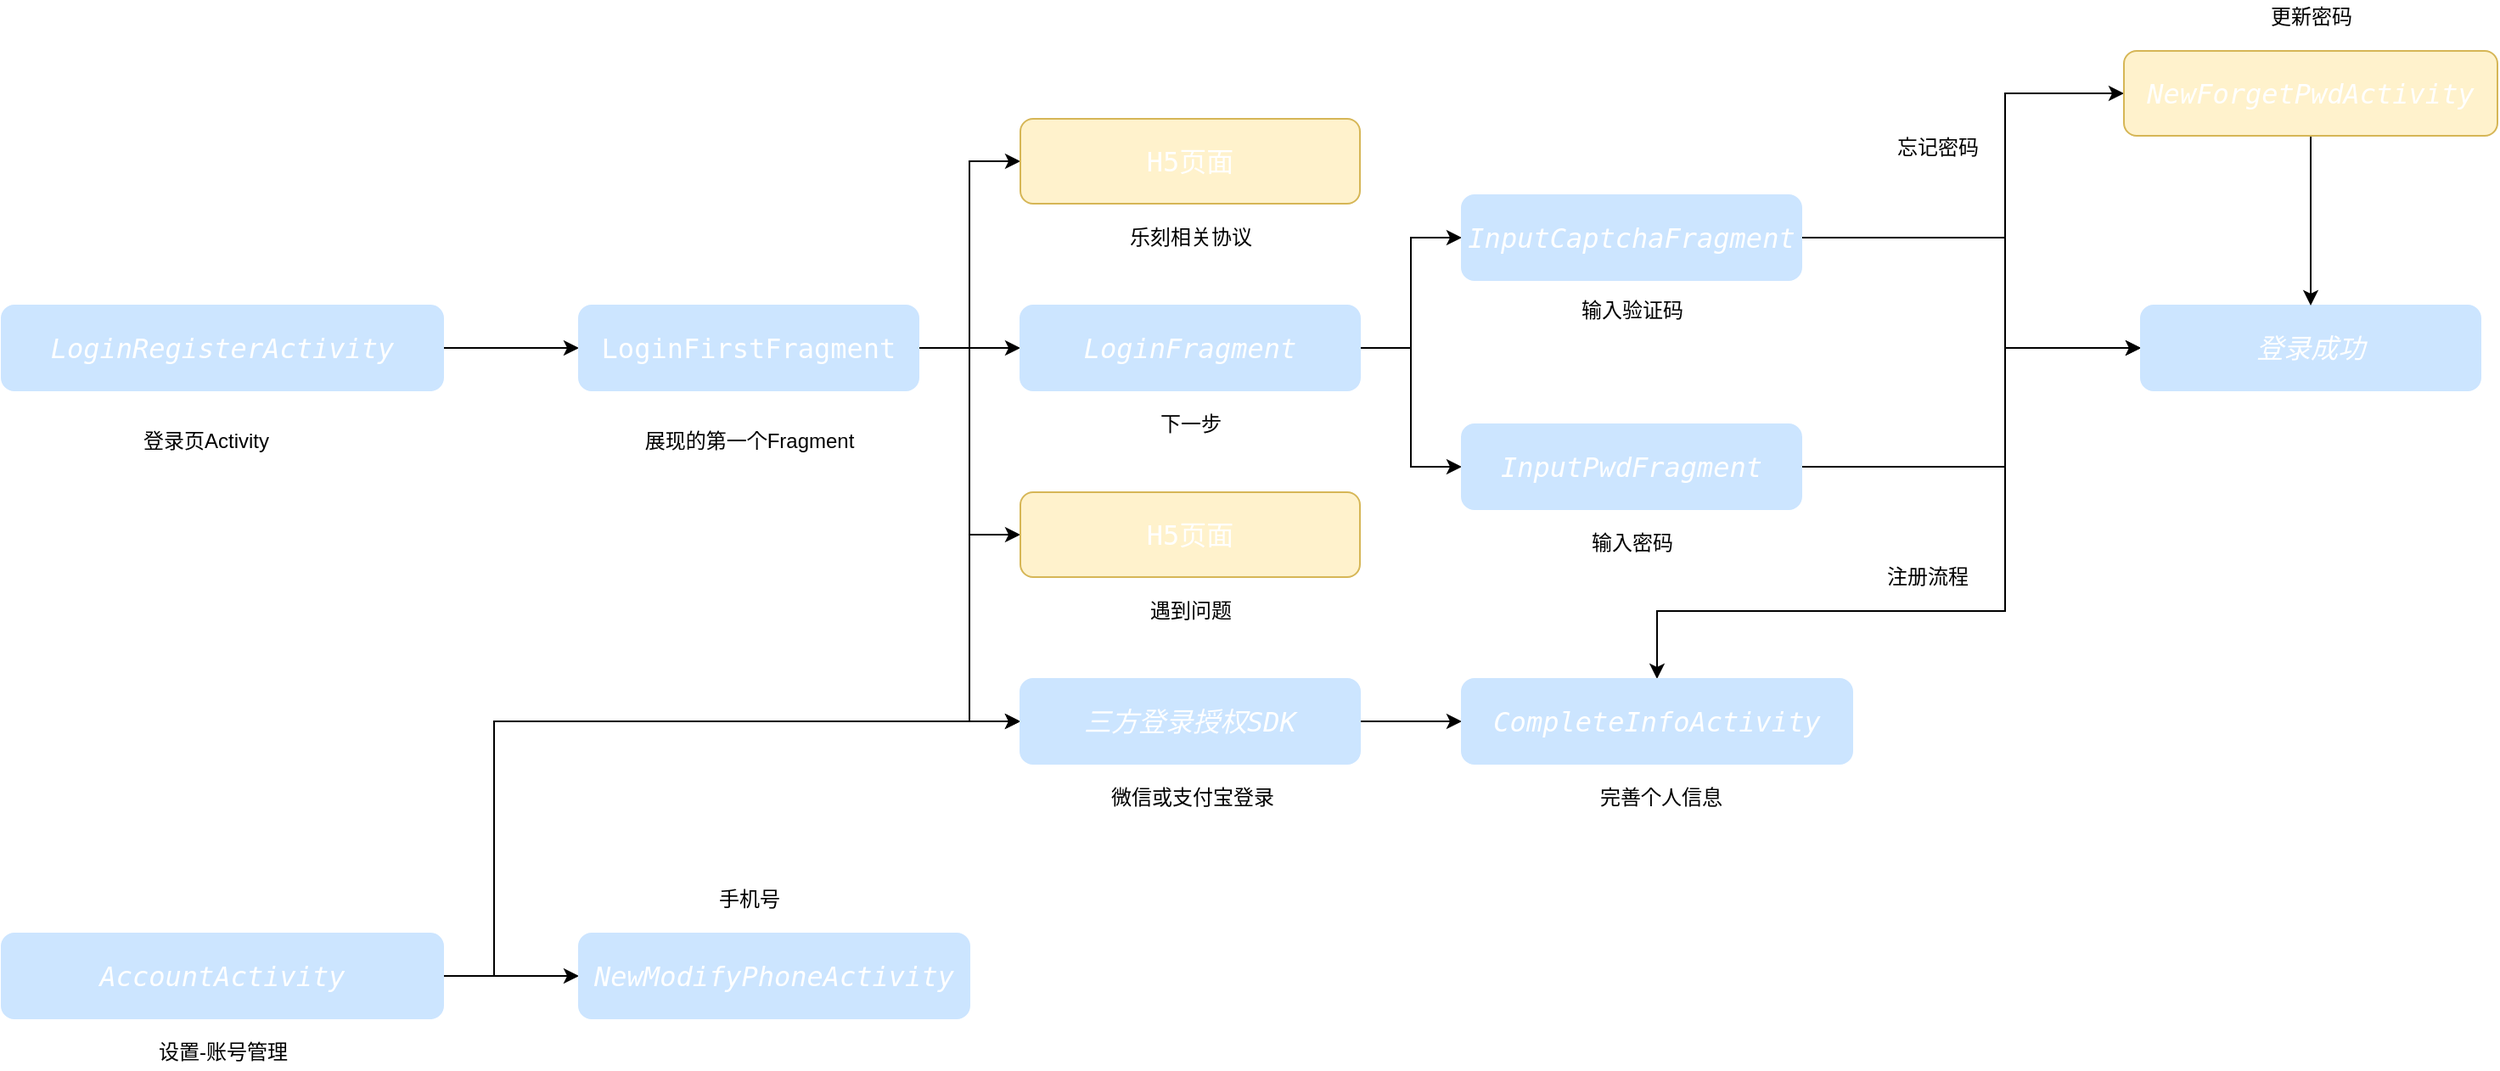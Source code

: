 <mxfile version="14.8.2" type="github">
  <diagram id="nYQA_SCFP9z7AsmTdMuE" name="第 1 页">
    <mxGraphModel dx="1395" dy="909" grid="1" gridSize="10" guides="1" tooltips="1" connect="1" arrows="1" fold="1" page="1" pageScale="1" pageWidth="3300" pageHeight="2339" math="0" shadow="0">
      <root>
        <mxCell id="0" />
        <mxCell id="1" parent="0" />
        <mxCell id="pK-iJ0P--daHXMUOZHyA-3" style="edgeStyle=orthogonalEdgeStyle;rounded=0;orthogonalLoop=1;jettySize=auto;html=1;exitX=1;exitY=0.5;exitDx=0;exitDy=0;fontColor=#FFFFFF;" edge="1" parent="1" source="pK-iJ0P--daHXMUOZHyA-1" target="pK-iJ0P--daHXMUOZHyA-2">
          <mxGeometry relative="1" as="geometry" />
        </mxCell>
        <mxCell id="pK-iJ0P--daHXMUOZHyA-1" value="&lt;pre style=&quot;font-family: menlo, monospace; font-size: 12pt;&quot;&gt;&lt;span style=&quot;font-style: italic;&quot;&gt;LoginRegisterActivity&lt;/span&gt;&lt;/pre&gt;" style="rounded=1;whiteSpace=wrap;html=1;fillColor=#cce5ff;fontColor=#FFFFFF;labelBackgroundColor=none;strokeColor=#CCE5FF;" vertex="1" parent="1">
          <mxGeometry x="220" y="490" width="260" height="50" as="geometry" />
        </mxCell>
        <mxCell id="pK-iJ0P--daHXMUOZHyA-9" style="edgeStyle=orthogonalEdgeStyle;rounded=0;orthogonalLoop=1;jettySize=auto;html=1;exitX=1;exitY=0.5;exitDx=0;exitDy=0;entryX=0;entryY=0.5;entryDx=0;entryDy=0;fontColor=#000000;" edge="1" parent="1" source="pK-iJ0P--daHXMUOZHyA-2" target="pK-iJ0P--daHXMUOZHyA-6">
          <mxGeometry relative="1" as="geometry" />
        </mxCell>
        <mxCell id="pK-iJ0P--daHXMUOZHyA-10" style="edgeStyle=orthogonalEdgeStyle;rounded=0;orthogonalLoop=1;jettySize=auto;html=1;exitX=1;exitY=0.5;exitDx=0;exitDy=0;entryX=0;entryY=0.5;entryDx=0;entryDy=0;fontColor=#000000;" edge="1" parent="1" source="pK-iJ0P--daHXMUOZHyA-2" target="pK-iJ0P--daHXMUOZHyA-7">
          <mxGeometry relative="1" as="geometry" />
        </mxCell>
        <mxCell id="pK-iJ0P--daHXMUOZHyA-11" style="edgeStyle=orthogonalEdgeStyle;rounded=0;orthogonalLoop=1;jettySize=auto;html=1;exitX=1;exitY=0.5;exitDx=0;exitDy=0;entryX=0;entryY=0.5;entryDx=0;entryDy=0;fontColor=#000000;" edge="1" parent="1" source="pK-iJ0P--daHXMUOZHyA-2" target="pK-iJ0P--daHXMUOZHyA-8">
          <mxGeometry relative="1" as="geometry" />
        </mxCell>
        <mxCell id="pK-iJ0P--daHXMUOZHyA-42" style="edgeStyle=orthogonalEdgeStyle;rounded=0;orthogonalLoop=1;jettySize=auto;html=1;exitX=1;exitY=0.5;exitDx=0;exitDy=0;entryX=0;entryY=0.5;entryDx=0;entryDy=0;fontSize=15;fontColor=#000000;" edge="1" parent="1" source="pK-iJ0P--daHXMUOZHyA-2" target="pK-iJ0P--daHXMUOZHyA-38">
          <mxGeometry relative="1" as="geometry" />
        </mxCell>
        <mxCell id="pK-iJ0P--daHXMUOZHyA-2" value="&lt;pre style=&quot;font-family: menlo, monospace; font-size: 12pt;&quot;&gt;LoginFirstFragment&lt;/pre&gt;" style="rounded=1;whiteSpace=wrap;html=1;labelBackgroundColor=none;fontColor=#FFFFFF;fillColor=#CCE5FF;strokeColor=#CCE5FF;" vertex="1" parent="1">
          <mxGeometry x="560" y="490" width="200" height="50" as="geometry" />
        </mxCell>
        <mxCell id="pK-iJ0P--daHXMUOZHyA-4" value="&lt;font color=&quot;#000000&quot;&gt;登录页Activity&lt;/font&gt;" style="text;html=1;align=center;verticalAlign=middle;resizable=0;points=[];autosize=1;strokeColor=none;fontColor=#FFFFFF;" vertex="1" parent="1">
          <mxGeometry x="295" y="560" width="90" height="20" as="geometry" />
        </mxCell>
        <mxCell id="pK-iJ0P--daHXMUOZHyA-5" value="展现的第一个Fragment&lt;br&gt;" style="text;html=1;align=center;verticalAlign=middle;resizable=0;points=[];autosize=1;strokeColor=none;" vertex="1" parent="1">
          <mxGeometry x="590" y="560" width="140" height="20" as="geometry" />
        </mxCell>
        <mxCell id="pK-iJ0P--daHXMUOZHyA-6" value="&lt;pre style=&quot;font-family: &amp;#34;menlo&amp;#34; , monospace ; font-size: 12pt&quot;&gt;H5页面&lt;/pre&gt;" style="rounded=1;whiteSpace=wrap;html=1;fillColor=#fff2cc;strokeColor=#d6b656;labelBackgroundColor=none;fontColor=#FFFFFF;" vertex="1" parent="1">
          <mxGeometry x="820" y="380" width="200" height="50" as="geometry" />
        </mxCell>
        <mxCell id="pK-iJ0P--daHXMUOZHyA-20" style="edgeStyle=orthogonalEdgeStyle;rounded=0;orthogonalLoop=1;jettySize=auto;html=1;exitX=1;exitY=0.5;exitDx=0;exitDy=0;entryX=0;entryY=0.5;entryDx=0;entryDy=0;fontColor=#000000;" edge="1" parent="1" source="pK-iJ0P--daHXMUOZHyA-7" target="pK-iJ0P--daHXMUOZHyA-18">
          <mxGeometry relative="1" as="geometry" />
        </mxCell>
        <mxCell id="pK-iJ0P--daHXMUOZHyA-21" style="edgeStyle=orthogonalEdgeStyle;rounded=0;orthogonalLoop=1;jettySize=auto;html=1;exitX=1;exitY=0.5;exitDx=0;exitDy=0;entryX=0;entryY=0.5;entryDx=0;entryDy=0;fontColor=#000000;" edge="1" parent="1" source="pK-iJ0P--daHXMUOZHyA-7" target="pK-iJ0P--daHXMUOZHyA-19">
          <mxGeometry relative="1" as="geometry" />
        </mxCell>
        <mxCell id="pK-iJ0P--daHXMUOZHyA-7" value="&lt;pre style=&quot;font-family: &amp;#34;menlo&amp;#34; , monospace ; font-size: 12pt&quot;&gt;&lt;pre style=&quot;font-family: &amp;#34;menlo&amp;#34; , monospace ; font-size: 12pt&quot;&gt;&lt;span style=&quot;font-style: italic&quot;&gt;LoginFragment&lt;/span&gt;&lt;/pre&gt;&lt;/pre&gt;" style="rounded=1;whiteSpace=wrap;html=1;labelBackgroundColor=none;fontColor=#FFFFFF;fillColor=#CCE5FF;strokeColor=#CCE5FF;" vertex="1" parent="1">
          <mxGeometry x="820" y="490" width="200" height="50" as="geometry" />
        </mxCell>
        <mxCell id="pK-iJ0P--daHXMUOZHyA-8" value="&lt;pre style=&quot;font-family: &amp;#34;menlo&amp;#34; , monospace ; font-size: 12pt&quot;&gt;H5页面&lt;/pre&gt;" style="rounded=1;whiteSpace=wrap;html=1;fillColor=#fff2cc;strokeColor=#d6b656;labelBackgroundColor=none;fontColor=#FFFFFF;" vertex="1" parent="1">
          <mxGeometry x="820" y="600" width="200" height="50" as="geometry" />
        </mxCell>
        <mxCell id="pK-iJ0P--daHXMUOZHyA-12" value="乐刻相关协议" style="text;html=1;align=center;verticalAlign=middle;resizable=0;points=[];autosize=1;strokeColor=none;" vertex="1" parent="1">
          <mxGeometry x="875" y="440" width="90" height="20" as="geometry" />
        </mxCell>
        <mxCell id="pK-iJ0P--daHXMUOZHyA-13" value="下一步" style="text;html=1;align=center;verticalAlign=middle;resizable=0;points=[];autosize=1;strokeColor=none;" vertex="1" parent="1">
          <mxGeometry x="895" y="550" width="50" height="20" as="geometry" />
        </mxCell>
        <mxCell id="pK-iJ0P--daHXMUOZHyA-14" value="遇到问题" style="text;html=1;align=center;verticalAlign=middle;resizable=0;points=[];autosize=1;strokeColor=none;" vertex="1" parent="1">
          <mxGeometry x="890" y="660" width="60" height="20" as="geometry" />
        </mxCell>
        <mxCell id="pK-iJ0P--daHXMUOZHyA-27" style="edgeStyle=orthogonalEdgeStyle;rounded=0;orthogonalLoop=1;jettySize=auto;html=1;exitX=1;exitY=0.5;exitDx=0;exitDy=0;entryX=0;entryY=0.5;entryDx=0;entryDy=0;fontColor=#000000;" edge="1" parent="1" source="pK-iJ0P--daHXMUOZHyA-18" target="pK-iJ0P--daHXMUOZHyA-26">
          <mxGeometry relative="1" as="geometry">
            <Array as="points">
              <mxPoint x="1400" y="450" />
              <mxPoint x="1400" y="515" />
            </Array>
          </mxGeometry>
        </mxCell>
        <mxCell id="pK-iJ0P--daHXMUOZHyA-50" style="edgeStyle=orthogonalEdgeStyle;rounded=0;orthogonalLoop=1;jettySize=auto;html=1;exitX=1;exitY=0.5;exitDx=0;exitDy=0;fontSize=15;fontColor=#000000;" edge="1" parent="1" source="pK-iJ0P--daHXMUOZHyA-18" target="pK-iJ0P--daHXMUOZHyA-46">
          <mxGeometry relative="1" as="geometry">
            <Array as="points">
              <mxPoint x="1400" y="450" />
              <mxPoint x="1400" y="670" />
              <mxPoint x="1195" y="670" />
            </Array>
          </mxGeometry>
        </mxCell>
        <mxCell id="pK-iJ0P--daHXMUOZHyA-18" value="&lt;pre style=&quot;font-family: &amp;#34;menlo&amp;#34; , monospace ; font-size: 12pt&quot;&gt;&lt;pre style=&quot;font-family: &amp;#34;menlo&amp;#34; , monospace ; font-size: 12pt&quot;&gt;&lt;pre style=&quot;font-family: &amp;#34;menlo&amp;#34; , monospace ; font-size: 12pt&quot;&gt;&lt;span style=&quot;font-style: italic&quot;&gt;InputCaptchaFragment&lt;/span&gt;&lt;/pre&gt;&lt;/pre&gt;&lt;/pre&gt;" style="rounded=1;whiteSpace=wrap;html=1;labelBackgroundColor=none;fontColor=#FFFFFF;fillColor=#CCE5FF;strokeColor=#CCE5FF;" vertex="1" parent="1">
          <mxGeometry x="1080" y="425" width="200" height="50" as="geometry" />
        </mxCell>
        <mxCell id="pK-iJ0P--daHXMUOZHyA-28" style="edgeStyle=orthogonalEdgeStyle;rounded=0;orthogonalLoop=1;jettySize=auto;html=1;exitX=1;exitY=0.5;exitDx=0;exitDy=0;entryX=0;entryY=0.5;entryDx=0;entryDy=0;fontColor=#000000;" edge="1" parent="1" source="pK-iJ0P--daHXMUOZHyA-19" target="pK-iJ0P--daHXMUOZHyA-26">
          <mxGeometry relative="1" as="geometry">
            <Array as="points">
              <mxPoint x="1400" y="585" />
              <mxPoint x="1400" y="515" />
            </Array>
          </mxGeometry>
        </mxCell>
        <mxCell id="pK-iJ0P--daHXMUOZHyA-48" style="edgeStyle=orthogonalEdgeStyle;rounded=0;orthogonalLoop=1;jettySize=auto;html=1;exitX=1;exitY=0.5;exitDx=0;exitDy=0;entryX=0;entryY=0.5;entryDx=0;entryDy=0;fontSize=15;fontColor=#000000;" edge="1" parent="1" source="pK-iJ0P--daHXMUOZHyA-19" target="pK-iJ0P--daHXMUOZHyA-31">
          <mxGeometry relative="1" as="geometry">
            <Array as="points">
              <mxPoint x="1400" y="585" />
              <mxPoint x="1400" y="365" />
            </Array>
          </mxGeometry>
        </mxCell>
        <mxCell id="pK-iJ0P--daHXMUOZHyA-19" value="&lt;pre style=&quot;font-family: &amp;#34;menlo&amp;#34; , monospace ; font-size: 12pt&quot;&gt;&lt;pre style=&quot;font-family: &amp;#34;menlo&amp;#34; , monospace ; font-size: 12pt&quot;&gt;&lt;pre style=&quot;font-family: &amp;#34;menlo&amp;#34; , monospace ; font-size: 12pt&quot;&gt;&lt;span style=&quot;font-style: italic&quot;&gt;InputPwdFragment&lt;/span&gt;&lt;/pre&gt;&lt;/pre&gt;&lt;/pre&gt;" style="rounded=1;whiteSpace=wrap;html=1;labelBackgroundColor=none;fontColor=#FFFFFF;fillColor=#CCE5FF;strokeColor=#CCE5FF;" vertex="1" parent="1">
          <mxGeometry x="1080" y="560" width="200" height="50" as="geometry" />
        </mxCell>
        <mxCell id="pK-iJ0P--daHXMUOZHyA-22" value="输入验证码" style="text;html=1;align=center;verticalAlign=middle;resizable=0;points=[];autosize=1;strokeColor=none;" vertex="1" parent="1">
          <mxGeometry x="1140" y="483" width="80" height="20" as="geometry" />
        </mxCell>
        <mxCell id="pK-iJ0P--daHXMUOZHyA-23" value="输入密码" style="text;html=1;align=center;verticalAlign=middle;resizable=0;points=[];autosize=1;strokeColor=none;" vertex="1" parent="1">
          <mxGeometry x="1150" y="620" width="60" height="20" as="geometry" />
        </mxCell>
        <mxCell id="pK-iJ0P--daHXMUOZHyA-26" value="&lt;pre style=&quot;font-family: &amp;#34;menlo&amp;#34; , monospace ; font-size: 12pt&quot;&gt;&lt;pre style=&quot;font-family: &amp;#34;menlo&amp;#34; , monospace ; font-size: 12pt&quot;&gt;&lt;span style=&quot;font-style: italic&quot;&gt;登录成功&lt;/span&gt;&lt;/pre&gt;&lt;/pre&gt;" style="rounded=1;whiteSpace=wrap;html=1;labelBackgroundColor=none;fontColor=#FFFFFF;fillColor=#CCE5FF;strokeColor=#CCE5FF;" vertex="1" parent="1">
          <mxGeometry x="1480" y="490" width="200" height="50" as="geometry" />
        </mxCell>
        <mxCell id="pK-iJ0P--daHXMUOZHyA-30" value="忘记密码" style="text;html=1;align=center;verticalAlign=middle;resizable=0;points=[];autosize=1;strokeColor=none;fontColor=#000000;" vertex="1" parent="1">
          <mxGeometry x="1330" y="387" width="60" height="20" as="geometry" />
        </mxCell>
        <mxCell id="pK-iJ0P--daHXMUOZHyA-49" style="edgeStyle=orthogonalEdgeStyle;rounded=0;orthogonalLoop=1;jettySize=auto;html=1;exitX=0.5;exitY=1;exitDx=0;exitDy=0;fontSize=15;fontColor=#000000;" edge="1" parent="1" source="pK-iJ0P--daHXMUOZHyA-31" target="pK-iJ0P--daHXMUOZHyA-26">
          <mxGeometry relative="1" as="geometry" />
        </mxCell>
        <mxCell id="pK-iJ0P--daHXMUOZHyA-31" value="&lt;pre style=&quot;font-family: &amp;#34;menlo&amp;#34; , monospace ; font-size: 12pt&quot;&gt;&lt;pre style=&quot;font-family: &amp;#34;menlo&amp;#34; , monospace ; font-size: 12pt&quot;&gt;&lt;span style=&quot;font-style: italic&quot;&gt;NewForgetPwdActivity&lt;/span&gt;&lt;/pre&gt;&lt;/pre&gt;" style="rounded=1;whiteSpace=wrap;html=1;fillColor=#fff2cc;strokeColor=#d6b656;labelBackgroundColor=none;fontColor=#FFFFFF;" vertex="1" parent="1">
          <mxGeometry x="1470" y="340" width="220" height="50" as="geometry" />
        </mxCell>
        <mxCell id="pK-iJ0P--daHXMUOZHyA-33" value="更新密码" style="text;html=1;align=center;verticalAlign=middle;resizable=0;points=[];autosize=1;strokeColor=none;fontColor=#000000;" vertex="1" parent="1">
          <mxGeometry x="1550" y="310" width="60" height="20" as="geometry" />
        </mxCell>
        <mxCell id="pK-iJ0P--daHXMUOZHyA-44" style="edgeStyle=orthogonalEdgeStyle;rounded=0;orthogonalLoop=1;jettySize=auto;html=1;exitX=1;exitY=0.5;exitDx=0;exitDy=0;entryX=0;entryY=0.5;entryDx=0;entryDy=0;fontSize=15;fontColor=#000000;" edge="1" parent="1" source="pK-iJ0P--daHXMUOZHyA-35" target="pK-iJ0P--daHXMUOZHyA-38">
          <mxGeometry relative="1" as="geometry">
            <Array as="points">
              <mxPoint x="510" y="885" />
              <mxPoint x="510" y="735" />
            </Array>
          </mxGeometry>
        </mxCell>
        <mxCell id="pK-iJ0P--daHXMUOZHyA-45" style="edgeStyle=orthogonalEdgeStyle;rounded=0;orthogonalLoop=1;jettySize=auto;html=1;exitX=1;exitY=0.5;exitDx=0;exitDy=0;entryX=0;entryY=0.5;entryDx=0;entryDy=0;fontSize=15;fontColor=#000000;" edge="1" parent="1" source="pK-iJ0P--daHXMUOZHyA-35" target="pK-iJ0P--daHXMUOZHyA-41">
          <mxGeometry relative="1" as="geometry" />
        </mxCell>
        <mxCell id="pK-iJ0P--daHXMUOZHyA-35" value="&lt;pre style=&quot;font-family: &amp;#34;menlo&amp;#34; , monospace ; font-size: 12pt&quot;&gt;&lt;pre style=&quot;font-family: &amp;#34;menlo&amp;#34; , monospace ; font-size: 12pt&quot;&gt;&lt;span style=&quot;font-style: italic&quot;&gt;AccountActivity&lt;/span&gt;&lt;/pre&gt;&lt;/pre&gt;" style="rounded=1;whiteSpace=wrap;html=1;fillColor=#cce5ff;fontColor=#FFFFFF;labelBackgroundColor=none;strokeColor=#CCE5FF;" vertex="1" parent="1">
          <mxGeometry x="220" y="860" width="260" height="50" as="geometry" />
        </mxCell>
        <mxCell id="pK-iJ0P--daHXMUOZHyA-37" value="&lt;font color=&quot;#000000&quot;&gt;设置-账号管理&lt;/font&gt;" style="text;html=1;align=center;verticalAlign=middle;resizable=0;points=[];autosize=1;strokeColor=none;fontColor=#FFFFFF;" vertex="1" parent="1">
          <mxGeometry x="305" y="920" width="90" height="20" as="geometry" />
        </mxCell>
        <mxCell id="pK-iJ0P--daHXMUOZHyA-47" style="edgeStyle=orthogonalEdgeStyle;rounded=0;orthogonalLoop=1;jettySize=auto;html=1;exitX=1;exitY=0.5;exitDx=0;exitDy=0;entryX=0;entryY=0.5;entryDx=0;entryDy=0;fontSize=15;fontColor=#000000;" edge="1" parent="1" source="pK-iJ0P--daHXMUOZHyA-38" target="pK-iJ0P--daHXMUOZHyA-46">
          <mxGeometry relative="1" as="geometry" />
        </mxCell>
        <mxCell id="pK-iJ0P--daHXMUOZHyA-38" value="&lt;pre style=&quot;font-family: &amp;#34;menlo&amp;#34; , monospace ; font-size: 12pt&quot;&gt;&lt;pre style=&quot;font-family: &amp;#34;menlo&amp;#34; , monospace ; font-size: 12pt&quot;&gt;&lt;pre style=&quot;font-family: &amp;#34;menlo&amp;#34; , monospace ; font-size: 12pt&quot;&gt;&lt;i&gt;三方登录授权SDK&lt;/i&gt;&lt;/pre&gt;&lt;/pre&gt;&lt;/pre&gt;" style="rounded=1;whiteSpace=wrap;html=1;labelBackgroundColor=none;fontColor=#FFFFFF;fillColor=#CCE5FF;strokeColor=#CCE5FF;" vertex="1" parent="1">
          <mxGeometry x="820" y="710" width="200" height="50" as="geometry" />
        </mxCell>
        <mxCell id="pK-iJ0P--daHXMUOZHyA-40" value="&lt;font color=&quot;#000000&quot;&gt;手机号&lt;/font&gt;" style="text;html=1;align=center;verticalAlign=middle;resizable=0;points=[];autosize=1;strokeColor=none;fontColor=#FFFFFF;" vertex="1" parent="1">
          <mxGeometry x="635" y="830" width="50" height="20" as="geometry" />
        </mxCell>
        <mxCell id="pK-iJ0P--daHXMUOZHyA-41" value="&lt;pre style=&quot;font-family: &amp;#34;menlo&amp;#34; , monospace ; font-size: 12pt&quot;&gt;&lt;pre style=&quot;font-family: &amp;#34;menlo&amp;#34; , monospace ; font-size: 12pt&quot;&gt;&lt;pre style=&quot;font-family: &amp;#34;menlo&amp;#34; , monospace ; font-size: 12pt&quot;&gt;&lt;span style=&quot;font-style: italic&quot;&gt;NewModifyPhoneActivity&lt;/span&gt;&lt;/pre&gt;&lt;/pre&gt;&lt;/pre&gt;" style="rounded=1;whiteSpace=wrap;html=1;labelBackgroundColor=none;fontColor=#FFFFFF;fillColor=#CCE5FF;strokeColor=#CCE5FF;" vertex="1" parent="1">
          <mxGeometry x="560" y="860" width="230" height="50" as="geometry" />
        </mxCell>
        <mxCell id="pK-iJ0P--daHXMUOZHyA-43" value="微信或支付宝登录" style="text;html=1;align=center;verticalAlign=middle;resizable=0;points=[];autosize=1;strokeColor=none;" vertex="1" parent="1">
          <mxGeometry x="866" y="770" width="110" height="20" as="geometry" />
        </mxCell>
        <mxCell id="pK-iJ0P--daHXMUOZHyA-46" value="&lt;pre style=&quot;font-family: &amp;#34;menlo&amp;#34; , monospace ; font-size: 12pt&quot;&gt;&lt;pre style=&quot;font-family: &amp;#34;menlo&amp;#34; , monospace ; font-size: 12pt&quot;&gt;&lt;pre style=&quot;font-family: &amp;#34;menlo&amp;#34; , monospace ; font-size: 12pt&quot;&gt;&lt;pre style=&quot;font-family: &amp;#34;menlo&amp;#34; , monospace ; font-size: 12pt&quot;&gt;&lt;span style=&quot;font-style: italic&quot;&gt;CompleteInfoActivity&lt;/span&gt;&lt;/pre&gt;&lt;/pre&gt;&lt;/pre&gt;&lt;/pre&gt;" style="rounded=1;whiteSpace=wrap;html=1;labelBackgroundColor=none;fontColor=#FFFFFF;fillColor=#CCE5FF;strokeColor=#CCE5FF;" vertex="1" parent="1">
          <mxGeometry x="1080" y="710" width="230" height="50" as="geometry" />
        </mxCell>
        <mxCell id="pK-iJ0P--daHXMUOZHyA-51" value="注册流程" style="text;html=1;align=center;verticalAlign=middle;resizable=0;points=[];autosize=1;strokeColor=none;" vertex="1" parent="1">
          <mxGeometry x="1324" y="640" width="60" height="20" as="geometry" />
        </mxCell>
        <mxCell id="pK-iJ0P--daHXMUOZHyA-52" value="完善个人信息" style="text;html=1;align=center;verticalAlign=middle;resizable=0;points=[];autosize=1;strokeColor=none;" vertex="1" parent="1">
          <mxGeometry x="1152" y="770" width="90" height="20" as="geometry" />
        </mxCell>
      </root>
    </mxGraphModel>
  </diagram>
</mxfile>

